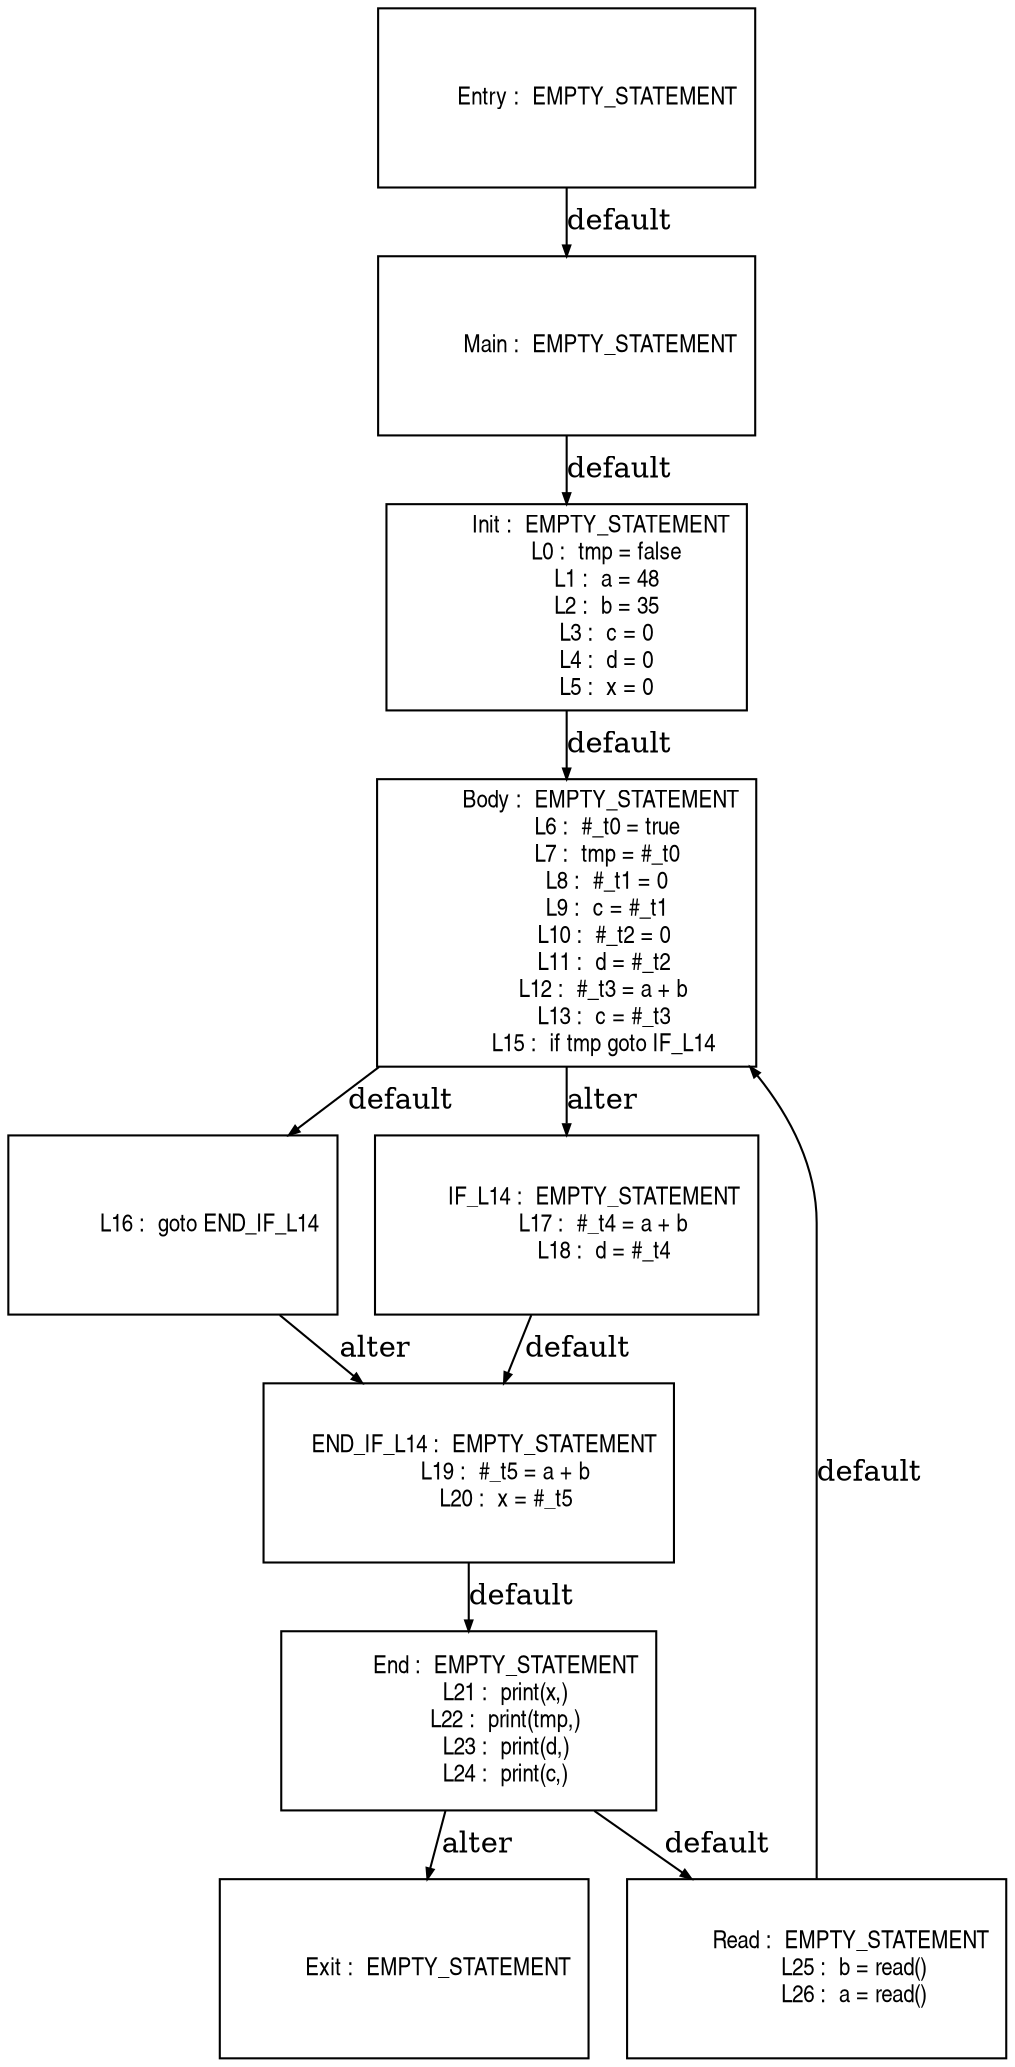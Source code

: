 digraph G {
  ranksep=.25;
  edge [arrowsize=.5]
  node [shape=rectangle, fontname="ArialNarrow",
        fontsize=12,  height=1.2];
  "           Main :  EMPTY_STATEMENT
"; "           Init :  EMPTY_STATEMENT
             L0 :  tmp = false
             L1 :  a = 48
             L2 :  b = 35
             L3 :  c = 0
             L4 :  d = 0
             L5 :  x = 0
"; "           Body :  EMPTY_STATEMENT
             L6 :  #_t0 = true
             L7 :  tmp = #_t0
             L8 :  #_t1 = 0
             L9 :  c = #_t1
            L10 :  #_t2 = 0
            L11 :  d = #_t2
            L12 :  #_t3 = a + b
            L13 :  c = #_t3
            L15 :  if tmp goto IF_L14
"; "            L16 :  goto END_IF_L14
"; "         IF_L14 :  EMPTY_STATEMENT
            L17 :  #_t4 = a + b
            L18 :  d = #_t4
"; "     END_IF_L14 :  EMPTY_STATEMENT
            L19 :  #_t5 = a + b
            L20 :  x = #_t5
"; "          Entry :  EMPTY_STATEMENT
"; "            End :  EMPTY_STATEMENT
            L21 :  print(x,)
            L22 :  print(tmp,)
            L23 :  print(d,)
            L24 :  print(c,)
"; "           Exit :  EMPTY_STATEMENT
"; "           Read :  EMPTY_STATEMENT
            L25 :  b = read()
            L26 :  a = read()
"; 
  "           Main :  EMPTY_STATEMENT
" -> "           Init :  EMPTY_STATEMENT
             L0 :  tmp = false
             L1 :  a = 48
             L2 :  b = 35
             L3 :  c = 0
             L4 :  d = 0
             L5 :  x = 0
"  [label="default"];
  "           Init :  EMPTY_STATEMENT
             L0 :  tmp = false
             L1 :  a = 48
             L2 :  b = 35
             L3 :  c = 0
             L4 :  d = 0
             L5 :  x = 0
" -> "           Body :  EMPTY_STATEMENT
             L6 :  #_t0 = true
             L7 :  tmp = #_t0
             L8 :  #_t1 = 0
             L9 :  c = #_t1
            L10 :  #_t2 = 0
            L11 :  d = #_t2
            L12 :  #_t3 = a + b
            L13 :  c = #_t3
            L15 :  if tmp goto IF_L14
"  [label="default"];
  "           Body :  EMPTY_STATEMENT
             L6 :  #_t0 = true
             L7 :  tmp = #_t0
             L8 :  #_t1 = 0
             L9 :  c = #_t1
            L10 :  #_t2 = 0
            L11 :  d = #_t2
            L12 :  #_t3 = a + b
            L13 :  c = #_t3
            L15 :  if tmp goto IF_L14
" -> "            L16 :  goto END_IF_L14
"  [label="default"];
  "           Body :  EMPTY_STATEMENT
             L6 :  #_t0 = true
             L7 :  tmp = #_t0
             L8 :  #_t1 = 0
             L9 :  c = #_t1
            L10 :  #_t2 = 0
            L11 :  d = #_t2
            L12 :  #_t3 = a + b
            L13 :  c = #_t3
            L15 :  if tmp goto IF_L14
" -> "         IF_L14 :  EMPTY_STATEMENT
            L17 :  #_t4 = a + b
            L18 :  d = #_t4
"  [label="alter"];
  "            L16 :  goto END_IF_L14
" -> "     END_IF_L14 :  EMPTY_STATEMENT
            L19 :  #_t5 = a + b
            L20 :  x = #_t5
"  [label="alter"];
  "         IF_L14 :  EMPTY_STATEMENT
            L17 :  #_t4 = a + b
            L18 :  d = #_t4
" -> "     END_IF_L14 :  EMPTY_STATEMENT
            L19 :  #_t5 = a + b
            L20 :  x = #_t5
"  [label="default"];
  "     END_IF_L14 :  EMPTY_STATEMENT
            L19 :  #_t5 = a + b
            L20 :  x = #_t5
" -> "            End :  EMPTY_STATEMENT
            L21 :  print(x,)
            L22 :  print(tmp,)
            L23 :  print(d,)
            L24 :  print(c,)
"  [label="default"];
  "          Entry :  EMPTY_STATEMENT
" -> "           Main :  EMPTY_STATEMENT
"  [label="default"];
  "            End :  EMPTY_STATEMENT
            L21 :  print(x,)
            L22 :  print(tmp,)
            L23 :  print(d,)
            L24 :  print(c,)
" -> "           Read :  EMPTY_STATEMENT
            L25 :  b = read()
            L26 :  a = read()
"  [label="default"];
  "            End :  EMPTY_STATEMENT
            L21 :  print(x,)
            L22 :  print(tmp,)
            L23 :  print(d,)
            L24 :  print(c,)
" -> "           Exit :  EMPTY_STATEMENT
"  [label="alter"];
  "           Read :  EMPTY_STATEMENT
            L25 :  b = read()
            L26 :  a = read()
" -> "           Body :  EMPTY_STATEMENT
             L6 :  #_t0 = true
             L7 :  tmp = #_t0
             L8 :  #_t1 = 0
             L9 :  c = #_t1
            L10 :  #_t2 = 0
            L11 :  d = #_t2
            L12 :  #_t3 = a + b
            L13 :  c = #_t3
            L15 :  if tmp goto IF_L14
"  [label="default"];
}
